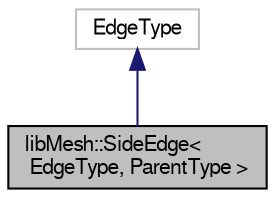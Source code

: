 digraph "libMesh::SideEdge&lt; EdgeType, ParentType &gt;"
{
  edge [fontname="FreeSans",fontsize="10",labelfontname="FreeSans",labelfontsize="10"];
  node [fontname="FreeSans",fontsize="10",shape=record];
  Node1 [label="libMesh::SideEdge\<\l EdgeType, ParentType \>",height=0.2,width=0.4,color="black", fillcolor="grey75", style="filled", fontcolor="black"];
  Node2 -> Node1 [dir="back",color="midnightblue",fontsize="10",style="solid",fontname="FreeSans"];
  Node2 [label="EdgeType",height=0.2,width=0.4,color="grey75", fillcolor="white", style="filled"];
}
